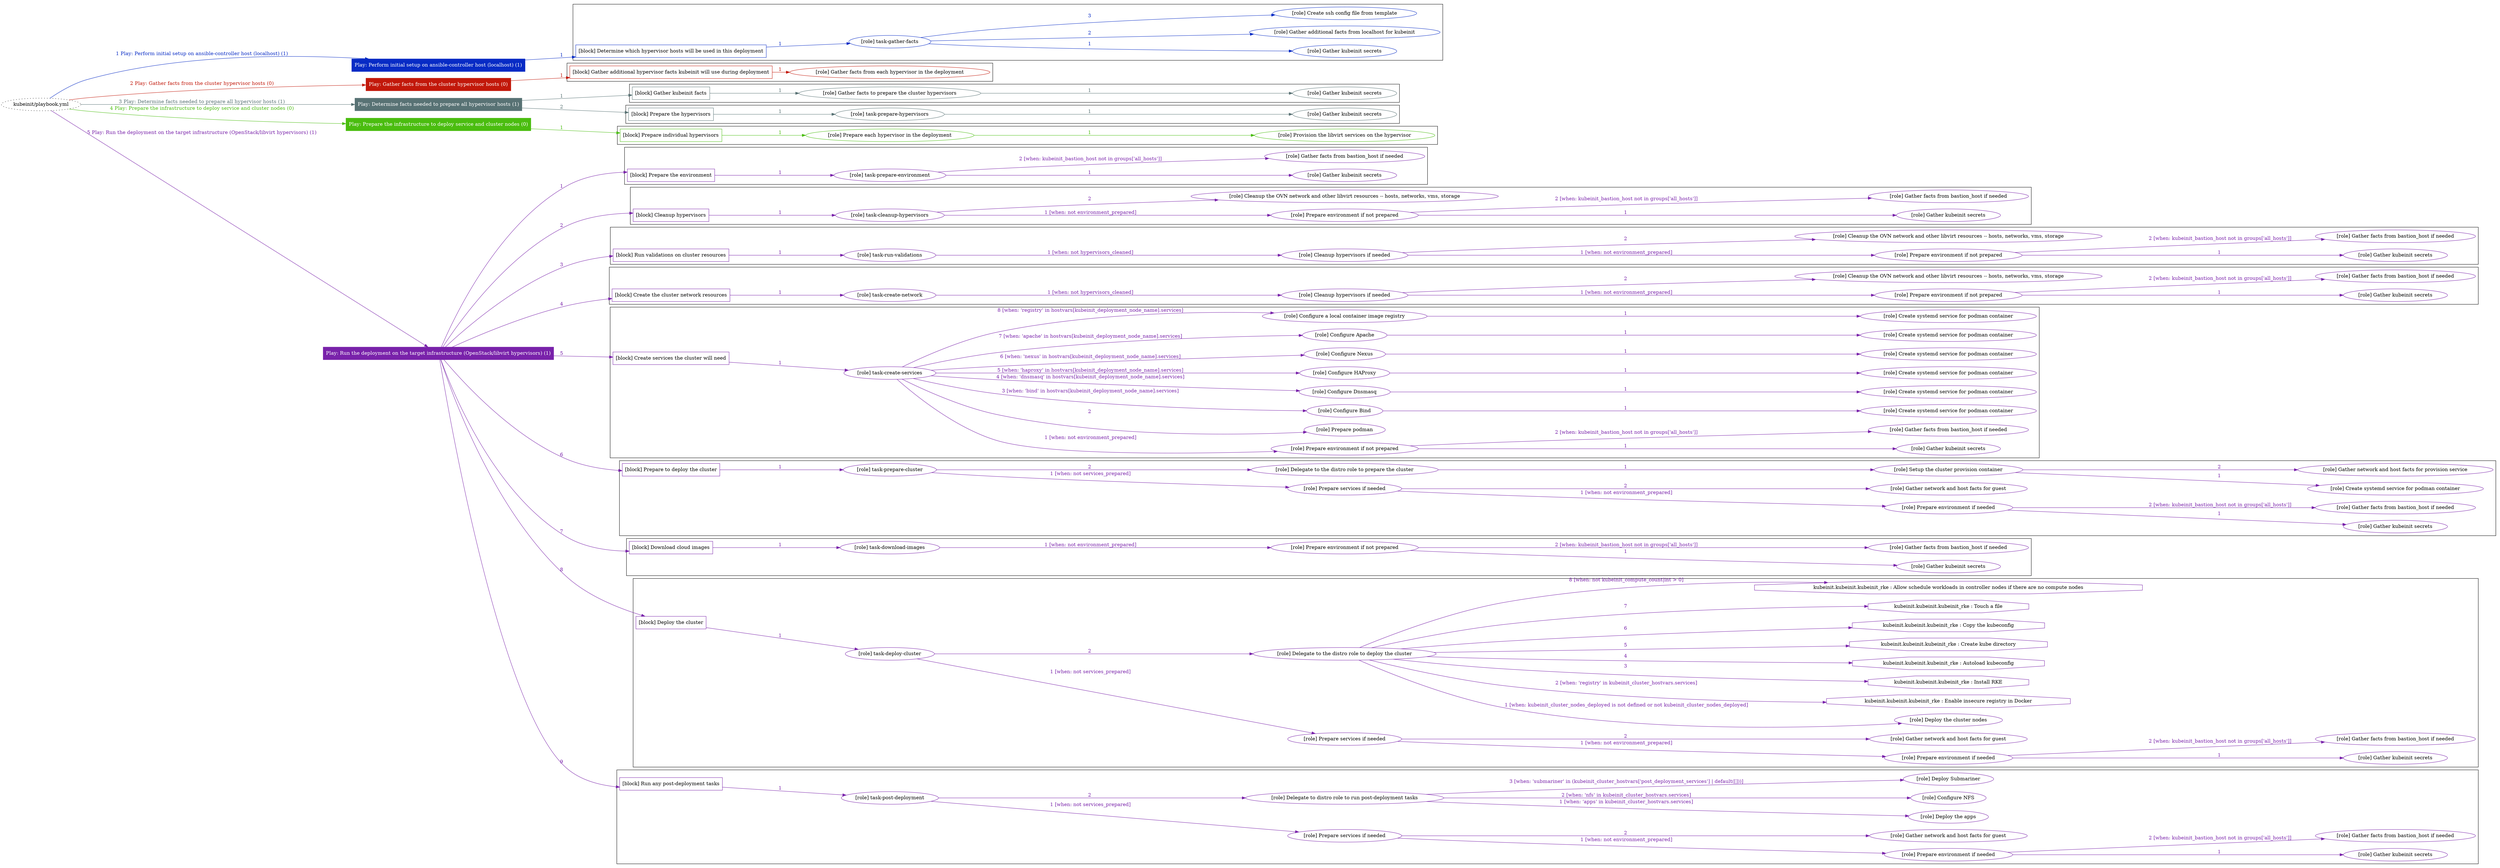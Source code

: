 digraph {
	graph [concentrate=true ordering=in rankdir=LR ratio=fill]
	edge [esep=5 sep=10]
	"kubeinit/playbook.yml" [URL="/home/runner/work/kubeinit/kubeinit/kubeinit/playbook.yml" id=playbook_70f38da5 style=dotted]
	"kubeinit/playbook.yml" -> play_43593dca [label="1 Play: Perform initial setup on ansible-controller host (localhost) (1)" color="#072bc5" fontcolor="#072bc5" id=edge_play_43593dca labeltooltip="1 Play: Perform initial setup on ansible-controller host (localhost) (1)" tooltip="1 Play: Perform initial setup on ansible-controller host (localhost) (1)"]
	subgraph "Play: Perform initial setup on ansible-controller host (localhost) (1)" {
		play_43593dca [label="Play: Perform initial setup on ansible-controller host (localhost) (1)" URL="/home/runner/work/kubeinit/kubeinit/kubeinit/playbook.yml" color="#072bc5" fontcolor="#ffffff" id=play_43593dca shape=box style=filled tooltip=localhost]
		play_43593dca -> block_37291335 [label=1 color="#072bc5" fontcolor="#072bc5" id=edge_block_37291335 labeltooltip=1 tooltip=1]
		subgraph cluster_block_37291335 {
			block_37291335 [label="[block] Determine which hypervisor hosts will be used in this deployment" URL="/home/runner/work/kubeinit/kubeinit/kubeinit/playbook.yml" color="#072bc5" id=block_37291335 labeltooltip="Determine which hypervisor hosts will be used in this deployment" shape=box tooltip="Determine which hypervisor hosts will be used in this deployment"]
			block_37291335 -> role_65b1e1af [label="1 " color="#072bc5" fontcolor="#072bc5" id=edge_role_65b1e1af labeltooltip="1 " tooltip="1 "]
			subgraph "task-gather-facts" {
				role_65b1e1af [label="[role] task-gather-facts" URL="/home/runner/work/kubeinit/kubeinit/kubeinit/playbook.yml" color="#072bc5" id=role_65b1e1af tooltip="task-gather-facts"]
				role_65b1e1af -> role_7b5d3ff8 [label="1 " color="#072bc5" fontcolor="#072bc5" id=edge_role_7b5d3ff8 labeltooltip="1 " tooltip="1 "]
				subgraph "Gather kubeinit secrets" {
					role_7b5d3ff8 [label="[role] Gather kubeinit secrets" URL="/home/runner/.ansible/collections/ansible_collections/kubeinit/kubeinit/roles/kubeinit_prepare/tasks/build_hypervisors_group.yml" color="#072bc5" id=role_7b5d3ff8 tooltip="Gather kubeinit secrets"]
				}
				role_65b1e1af -> role_c6a6269d [label="2 " color="#072bc5" fontcolor="#072bc5" id=edge_role_c6a6269d labeltooltip="2 " tooltip="2 "]
				subgraph "Gather additional facts from localhost for kubeinit" {
					role_c6a6269d [label="[role] Gather additional facts from localhost for kubeinit" URL="/home/runner/.ansible/collections/ansible_collections/kubeinit/kubeinit/roles/kubeinit_prepare/tasks/build_hypervisors_group.yml" color="#072bc5" id=role_c6a6269d tooltip="Gather additional facts from localhost for kubeinit"]
				}
				role_65b1e1af -> role_fb522d74 [label="3 " color="#072bc5" fontcolor="#072bc5" id=edge_role_fb522d74 labeltooltip="3 " tooltip="3 "]
				subgraph "Create ssh config file from template" {
					role_fb522d74 [label="[role] Create ssh config file from template" URL="/home/runner/.ansible/collections/ansible_collections/kubeinit/kubeinit/roles/kubeinit_prepare/tasks/build_hypervisors_group.yml" color="#072bc5" id=role_fb522d74 tooltip="Create ssh config file from template"]
				}
			}
		}
	}
	"kubeinit/playbook.yml" -> play_5a6ab477 [label="2 Play: Gather facts from the cluster hypervisor hosts (0)" color="#c2180a" fontcolor="#c2180a" id=edge_play_5a6ab477 labeltooltip="2 Play: Gather facts from the cluster hypervisor hosts (0)" tooltip="2 Play: Gather facts from the cluster hypervisor hosts (0)"]
	subgraph "Play: Gather facts from the cluster hypervisor hosts (0)" {
		play_5a6ab477 [label="Play: Gather facts from the cluster hypervisor hosts (0)" URL="/home/runner/work/kubeinit/kubeinit/kubeinit/playbook.yml" color="#c2180a" fontcolor="#ffffff" id=play_5a6ab477 shape=box style=filled tooltip="Play: Gather facts from the cluster hypervisor hosts (0)"]
		play_5a6ab477 -> block_0e6adaab [label=1 color="#c2180a" fontcolor="#c2180a" id=edge_block_0e6adaab labeltooltip=1 tooltip=1]
		subgraph cluster_block_0e6adaab {
			block_0e6adaab [label="[block] Gather additional hypervisor facts kubeinit will use during deployment" URL="/home/runner/work/kubeinit/kubeinit/kubeinit/playbook.yml" color="#c2180a" id=block_0e6adaab labeltooltip="Gather additional hypervisor facts kubeinit will use during deployment" shape=box tooltip="Gather additional hypervisor facts kubeinit will use during deployment"]
			block_0e6adaab -> role_0ad0088e [label="1 " color="#c2180a" fontcolor="#c2180a" id=edge_role_0ad0088e labeltooltip="1 " tooltip="1 "]
			subgraph "Gather facts from each hypervisor in the deployment" {
				role_0ad0088e [label="[role] Gather facts from each hypervisor in the deployment" URL="/home/runner/work/kubeinit/kubeinit/kubeinit/playbook.yml" color="#c2180a" id=role_0ad0088e tooltip="Gather facts from each hypervisor in the deployment"]
			}
		}
	}
	"kubeinit/playbook.yml" -> play_eeed1bda [label="3 Play: Determine facts needed to prepare all hypervisor hosts (1)" color="#587274" fontcolor="#587274" id=edge_play_eeed1bda labeltooltip="3 Play: Determine facts needed to prepare all hypervisor hosts (1)" tooltip="3 Play: Determine facts needed to prepare all hypervisor hosts (1)"]
	subgraph "Play: Determine facts needed to prepare all hypervisor hosts (1)" {
		play_eeed1bda [label="Play: Determine facts needed to prepare all hypervisor hosts (1)" URL="/home/runner/work/kubeinit/kubeinit/kubeinit/playbook.yml" color="#587274" fontcolor="#ffffff" id=play_eeed1bda shape=box style=filled tooltip=localhost]
		play_eeed1bda -> block_9c2eda9a [label=1 color="#587274" fontcolor="#587274" id=edge_block_9c2eda9a labeltooltip=1 tooltip=1]
		subgraph cluster_block_9c2eda9a {
			block_9c2eda9a [label="[block] Gather kubeinit facts" URL="/home/runner/work/kubeinit/kubeinit/kubeinit/playbook.yml" color="#587274" id=block_9c2eda9a labeltooltip="Gather kubeinit facts" shape=box tooltip="Gather kubeinit facts"]
			block_9c2eda9a -> role_cb176281 [label="1 " color="#587274" fontcolor="#587274" id=edge_role_cb176281 labeltooltip="1 " tooltip="1 "]
			subgraph "Gather facts to prepare the cluster hypervisors" {
				role_cb176281 [label="[role] Gather facts to prepare the cluster hypervisors" URL="/home/runner/work/kubeinit/kubeinit/kubeinit/playbook.yml" color="#587274" id=role_cb176281 tooltip="Gather facts to prepare the cluster hypervisors"]
				role_cb176281 -> role_90ce7795 [label="1 " color="#587274" fontcolor="#587274" id=edge_role_90ce7795 labeltooltip="1 " tooltip="1 "]
				subgraph "Gather kubeinit secrets" {
					role_90ce7795 [label="[role] Gather kubeinit secrets" URL="/home/runner/.ansible/collections/ansible_collections/kubeinit/kubeinit/roles/kubeinit_prepare/tasks/gather_kubeinit_facts.yml" color="#587274" id=role_90ce7795 tooltip="Gather kubeinit secrets"]
				}
			}
		}
		play_eeed1bda -> block_f292adf4 [label=2 color="#587274" fontcolor="#587274" id=edge_block_f292adf4 labeltooltip=2 tooltip=2]
		subgraph cluster_block_f292adf4 {
			block_f292adf4 [label="[block] Prepare the hypervisors" URL="/home/runner/work/kubeinit/kubeinit/kubeinit/playbook.yml" color="#587274" id=block_f292adf4 labeltooltip="Prepare the hypervisors" shape=box tooltip="Prepare the hypervisors"]
			block_f292adf4 -> role_a8c23461 [label="1 " color="#587274" fontcolor="#587274" id=edge_role_a8c23461 labeltooltip="1 " tooltip="1 "]
			subgraph "task-prepare-hypervisors" {
				role_a8c23461 [label="[role] task-prepare-hypervisors" URL="/home/runner/work/kubeinit/kubeinit/kubeinit/playbook.yml" color="#587274" id=role_a8c23461 tooltip="task-prepare-hypervisors"]
				role_a8c23461 -> role_0cedbb0f [label="1 " color="#587274" fontcolor="#587274" id=edge_role_0cedbb0f labeltooltip="1 " tooltip="1 "]
				subgraph "Gather kubeinit secrets" {
					role_0cedbb0f [label="[role] Gather kubeinit secrets" URL="/home/runner/.ansible/collections/ansible_collections/kubeinit/kubeinit/roles/kubeinit_prepare/tasks/gather_kubeinit_facts.yml" color="#587274" id=role_0cedbb0f tooltip="Gather kubeinit secrets"]
				}
			}
		}
	}
	"kubeinit/playbook.yml" -> play_cbac3e91 [label="4 Play: Prepare the infrastructure to deploy service and cluster nodes (0)" color="#4abd0f" fontcolor="#4abd0f" id=edge_play_cbac3e91 labeltooltip="4 Play: Prepare the infrastructure to deploy service and cluster nodes (0)" tooltip="4 Play: Prepare the infrastructure to deploy service and cluster nodes (0)"]
	subgraph "Play: Prepare the infrastructure to deploy service and cluster nodes (0)" {
		play_cbac3e91 [label="Play: Prepare the infrastructure to deploy service and cluster nodes (0)" URL="/home/runner/work/kubeinit/kubeinit/kubeinit/playbook.yml" color="#4abd0f" fontcolor="#ffffff" id=play_cbac3e91 shape=box style=filled tooltip="Play: Prepare the infrastructure to deploy service and cluster nodes (0)"]
		play_cbac3e91 -> block_1633cea6 [label=1 color="#4abd0f" fontcolor="#4abd0f" id=edge_block_1633cea6 labeltooltip=1 tooltip=1]
		subgraph cluster_block_1633cea6 {
			block_1633cea6 [label="[block] Prepare individual hypervisors" URL="/home/runner/work/kubeinit/kubeinit/kubeinit/playbook.yml" color="#4abd0f" id=block_1633cea6 labeltooltip="Prepare individual hypervisors" shape=box tooltip="Prepare individual hypervisors"]
			block_1633cea6 -> role_76caf91b [label="1 " color="#4abd0f" fontcolor="#4abd0f" id=edge_role_76caf91b labeltooltip="1 " tooltip="1 "]
			subgraph "Prepare each hypervisor in the deployment" {
				role_76caf91b [label="[role] Prepare each hypervisor in the deployment" URL="/home/runner/work/kubeinit/kubeinit/kubeinit/playbook.yml" color="#4abd0f" id=role_76caf91b tooltip="Prepare each hypervisor in the deployment"]
				role_76caf91b -> role_53cd45ab [label="1 " color="#4abd0f" fontcolor="#4abd0f" id=edge_role_53cd45ab labeltooltip="1 " tooltip="1 "]
				subgraph "Provision the libvirt services on the hypervisor" {
					role_53cd45ab [label="[role] Provision the libvirt services on the hypervisor" URL="/home/runner/.ansible/collections/ansible_collections/kubeinit/kubeinit/roles/kubeinit_prepare/tasks/prepare_hypervisor.yml" color="#4abd0f" id=role_53cd45ab tooltip="Provision the libvirt services on the hypervisor"]
				}
			}
		}
	}
	"kubeinit/playbook.yml" -> play_c3baacdc [label="5 Play: Run the deployment on the target infrastructure (OpenStack/libvirt hypervisors) (1)" color="#7922aa" fontcolor="#7922aa" id=edge_play_c3baacdc labeltooltip="5 Play: Run the deployment on the target infrastructure (OpenStack/libvirt hypervisors) (1)" tooltip="5 Play: Run the deployment on the target infrastructure (OpenStack/libvirt hypervisors) (1)"]
	subgraph "Play: Run the deployment on the target infrastructure (OpenStack/libvirt hypervisors) (1)" {
		play_c3baacdc [label="Play: Run the deployment on the target infrastructure (OpenStack/libvirt hypervisors) (1)" URL="/home/runner/work/kubeinit/kubeinit/kubeinit/playbook.yml" color="#7922aa" fontcolor="#ffffff" id=play_c3baacdc shape=box style=filled tooltip=localhost]
		play_c3baacdc -> block_1296fb6e [label=1 color="#7922aa" fontcolor="#7922aa" id=edge_block_1296fb6e labeltooltip=1 tooltip=1]
		subgraph cluster_block_1296fb6e {
			block_1296fb6e [label="[block] Prepare the environment" URL="/home/runner/work/kubeinit/kubeinit/kubeinit/playbook.yml" color="#7922aa" id=block_1296fb6e labeltooltip="Prepare the environment" shape=box tooltip="Prepare the environment"]
			block_1296fb6e -> role_57937764 [label="1 " color="#7922aa" fontcolor="#7922aa" id=edge_role_57937764 labeltooltip="1 " tooltip="1 "]
			subgraph "task-prepare-environment" {
				role_57937764 [label="[role] task-prepare-environment" URL="/home/runner/work/kubeinit/kubeinit/kubeinit/playbook.yml" color="#7922aa" id=role_57937764 tooltip="task-prepare-environment"]
				role_57937764 -> role_048cd112 [label="1 " color="#7922aa" fontcolor="#7922aa" id=edge_role_048cd112 labeltooltip="1 " tooltip="1 "]
				subgraph "Gather kubeinit secrets" {
					role_048cd112 [label="[role] Gather kubeinit secrets" URL="/home/runner/.ansible/collections/ansible_collections/kubeinit/kubeinit/roles/kubeinit_prepare/tasks/gather_kubeinit_facts.yml" color="#7922aa" id=role_048cd112 tooltip="Gather kubeinit secrets"]
				}
				role_57937764 -> role_ba361501 [label="2 [when: kubeinit_bastion_host not in groups['all_hosts']]" color="#7922aa" fontcolor="#7922aa" id=edge_role_ba361501 labeltooltip="2 [when: kubeinit_bastion_host not in groups['all_hosts']]" tooltip="2 [when: kubeinit_bastion_host not in groups['all_hosts']]"]
				subgraph "Gather facts from bastion_host if needed" {
					role_ba361501 [label="[role] Gather facts from bastion_host if needed" URL="/home/runner/.ansible/collections/ansible_collections/kubeinit/kubeinit/roles/kubeinit_prepare/tasks/main.yml" color="#7922aa" id=role_ba361501 tooltip="Gather facts from bastion_host if needed"]
				}
			}
		}
		play_c3baacdc -> block_c710b744 [label=2 color="#7922aa" fontcolor="#7922aa" id=edge_block_c710b744 labeltooltip=2 tooltip=2]
		subgraph cluster_block_c710b744 {
			block_c710b744 [label="[block] Cleanup hypervisors" URL="/home/runner/work/kubeinit/kubeinit/kubeinit/playbook.yml" color="#7922aa" id=block_c710b744 labeltooltip="Cleanup hypervisors" shape=box tooltip="Cleanup hypervisors"]
			block_c710b744 -> role_bb0c7bc8 [label="1 " color="#7922aa" fontcolor="#7922aa" id=edge_role_bb0c7bc8 labeltooltip="1 " tooltip="1 "]
			subgraph "task-cleanup-hypervisors" {
				role_bb0c7bc8 [label="[role] task-cleanup-hypervisors" URL="/home/runner/work/kubeinit/kubeinit/kubeinit/playbook.yml" color="#7922aa" id=role_bb0c7bc8 tooltip="task-cleanup-hypervisors"]
				role_bb0c7bc8 -> role_b96f99b7 [label="1 [when: not environment_prepared]" color="#7922aa" fontcolor="#7922aa" id=edge_role_b96f99b7 labeltooltip="1 [when: not environment_prepared]" tooltip="1 [when: not environment_prepared]"]
				subgraph "Prepare environment if not prepared" {
					role_b96f99b7 [label="[role] Prepare environment if not prepared" URL="/home/runner/.ansible/collections/ansible_collections/kubeinit/kubeinit/roles/kubeinit_libvirt/tasks/cleanup_hypervisors.yml" color="#7922aa" id=role_b96f99b7 tooltip="Prepare environment if not prepared"]
					role_b96f99b7 -> role_138a6cd1 [label="1 " color="#7922aa" fontcolor="#7922aa" id=edge_role_138a6cd1 labeltooltip="1 " tooltip="1 "]
					subgraph "Gather kubeinit secrets" {
						role_138a6cd1 [label="[role] Gather kubeinit secrets" URL="/home/runner/.ansible/collections/ansible_collections/kubeinit/kubeinit/roles/kubeinit_prepare/tasks/gather_kubeinit_facts.yml" color="#7922aa" id=role_138a6cd1 tooltip="Gather kubeinit secrets"]
					}
					role_b96f99b7 -> role_7373c188 [label="2 [when: kubeinit_bastion_host not in groups['all_hosts']]" color="#7922aa" fontcolor="#7922aa" id=edge_role_7373c188 labeltooltip="2 [when: kubeinit_bastion_host not in groups['all_hosts']]" tooltip="2 [when: kubeinit_bastion_host not in groups['all_hosts']]"]
					subgraph "Gather facts from bastion_host if needed" {
						role_7373c188 [label="[role] Gather facts from bastion_host if needed" URL="/home/runner/.ansible/collections/ansible_collections/kubeinit/kubeinit/roles/kubeinit_prepare/tasks/main.yml" color="#7922aa" id=role_7373c188 tooltip="Gather facts from bastion_host if needed"]
					}
				}
				role_bb0c7bc8 -> role_c879e54f [label="2 " color="#7922aa" fontcolor="#7922aa" id=edge_role_c879e54f labeltooltip="2 " tooltip="2 "]
				subgraph "Cleanup the OVN network and other libvirt resources -- hosts, networks, vms, storage" {
					role_c879e54f [label="[role] Cleanup the OVN network and other libvirt resources -- hosts, networks, vms, storage" URL="/home/runner/.ansible/collections/ansible_collections/kubeinit/kubeinit/roles/kubeinit_libvirt/tasks/cleanup_hypervisors.yml" color="#7922aa" id=role_c879e54f tooltip="Cleanup the OVN network and other libvirt resources -- hosts, networks, vms, storage"]
				}
			}
		}
		play_c3baacdc -> block_89237e9b [label=3 color="#7922aa" fontcolor="#7922aa" id=edge_block_89237e9b labeltooltip=3 tooltip=3]
		subgraph cluster_block_89237e9b {
			block_89237e9b [label="[block] Run validations on cluster resources" URL="/home/runner/work/kubeinit/kubeinit/kubeinit/playbook.yml" color="#7922aa" id=block_89237e9b labeltooltip="Run validations on cluster resources" shape=box tooltip="Run validations on cluster resources"]
			block_89237e9b -> role_c16e755b [label="1 " color="#7922aa" fontcolor="#7922aa" id=edge_role_c16e755b labeltooltip="1 " tooltip="1 "]
			subgraph "task-run-validations" {
				role_c16e755b [label="[role] task-run-validations" URL="/home/runner/work/kubeinit/kubeinit/kubeinit/playbook.yml" color="#7922aa" id=role_c16e755b tooltip="task-run-validations"]
				role_c16e755b -> role_cec51ead [label="1 [when: not hypervisors_cleaned]" color="#7922aa" fontcolor="#7922aa" id=edge_role_cec51ead labeltooltip="1 [when: not hypervisors_cleaned]" tooltip="1 [when: not hypervisors_cleaned]"]
				subgraph "Cleanup hypervisors if needed" {
					role_cec51ead [label="[role] Cleanup hypervisors if needed" URL="/home/runner/.ansible/collections/ansible_collections/kubeinit/kubeinit/roles/kubeinit_validations/tasks/main.yml" color="#7922aa" id=role_cec51ead tooltip="Cleanup hypervisors if needed"]
					role_cec51ead -> role_741fddf9 [label="1 [when: not environment_prepared]" color="#7922aa" fontcolor="#7922aa" id=edge_role_741fddf9 labeltooltip="1 [when: not environment_prepared]" tooltip="1 [when: not environment_prepared]"]
					subgraph "Prepare environment if not prepared" {
						role_741fddf9 [label="[role] Prepare environment if not prepared" URL="/home/runner/.ansible/collections/ansible_collections/kubeinit/kubeinit/roles/kubeinit_libvirt/tasks/cleanup_hypervisors.yml" color="#7922aa" id=role_741fddf9 tooltip="Prepare environment if not prepared"]
						role_741fddf9 -> role_4e0d473a [label="1 " color="#7922aa" fontcolor="#7922aa" id=edge_role_4e0d473a labeltooltip="1 " tooltip="1 "]
						subgraph "Gather kubeinit secrets" {
							role_4e0d473a [label="[role] Gather kubeinit secrets" URL="/home/runner/.ansible/collections/ansible_collections/kubeinit/kubeinit/roles/kubeinit_prepare/tasks/gather_kubeinit_facts.yml" color="#7922aa" id=role_4e0d473a tooltip="Gather kubeinit secrets"]
						}
						role_741fddf9 -> role_296bb995 [label="2 [when: kubeinit_bastion_host not in groups['all_hosts']]" color="#7922aa" fontcolor="#7922aa" id=edge_role_296bb995 labeltooltip="2 [when: kubeinit_bastion_host not in groups['all_hosts']]" tooltip="2 [when: kubeinit_bastion_host not in groups['all_hosts']]"]
						subgraph "Gather facts from bastion_host if needed" {
							role_296bb995 [label="[role] Gather facts from bastion_host if needed" URL="/home/runner/.ansible/collections/ansible_collections/kubeinit/kubeinit/roles/kubeinit_prepare/tasks/main.yml" color="#7922aa" id=role_296bb995 tooltip="Gather facts from bastion_host if needed"]
						}
					}
					role_cec51ead -> role_5a5600da [label="2 " color="#7922aa" fontcolor="#7922aa" id=edge_role_5a5600da labeltooltip="2 " tooltip="2 "]
					subgraph "Cleanup the OVN network and other libvirt resources -- hosts, networks, vms, storage" {
						role_5a5600da [label="[role] Cleanup the OVN network and other libvirt resources -- hosts, networks, vms, storage" URL="/home/runner/.ansible/collections/ansible_collections/kubeinit/kubeinit/roles/kubeinit_libvirt/tasks/cleanup_hypervisors.yml" color="#7922aa" id=role_5a5600da tooltip="Cleanup the OVN network and other libvirt resources -- hosts, networks, vms, storage"]
					}
				}
			}
		}
		play_c3baacdc -> block_fbf8675c [label=4 color="#7922aa" fontcolor="#7922aa" id=edge_block_fbf8675c labeltooltip=4 tooltip=4]
		subgraph cluster_block_fbf8675c {
			block_fbf8675c [label="[block] Create the cluster network resources" URL="/home/runner/work/kubeinit/kubeinit/kubeinit/playbook.yml" color="#7922aa" id=block_fbf8675c labeltooltip="Create the cluster network resources" shape=box tooltip="Create the cluster network resources"]
			block_fbf8675c -> role_914afbda [label="1 " color="#7922aa" fontcolor="#7922aa" id=edge_role_914afbda labeltooltip="1 " tooltip="1 "]
			subgraph "task-create-network" {
				role_914afbda [label="[role] task-create-network" URL="/home/runner/work/kubeinit/kubeinit/kubeinit/playbook.yml" color="#7922aa" id=role_914afbda tooltip="task-create-network"]
				role_914afbda -> role_04a5184e [label="1 [when: not hypervisors_cleaned]" color="#7922aa" fontcolor="#7922aa" id=edge_role_04a5184e labeltooltip="1 [when: not hypervisors_cleaned]" tooltip="1 [when: not hypervisors_cleaned]"]
				subgraph "Cleanup hypervisors if needed" {
					role_04a5184e [label="[role] Cleanup hypervisors if needed" URL="/home/runner/.ansible/collections/ansible_collections/kubeinit/kubeinit/roles/kubeinit_libvirt/tasks/create_network.yml" color="#7922aa" id=role_04a5184e tooltip="Cleanup hypervisors if needed"]
					role_04a5184e -> role_3e7f2895 [label="1 [when: not environment_prepared]" color="#7922aa" fontcolor="#7922aa" id=edge_role_3e7f2895 labeltooltip="1 [when: not environment_prepared]" tooltip="1 [when: not environment_prepared]"]
					subgraph "Prepare environment if not prepared" {
						role_3e7f2895 [label="[role] Prepare environment if not prepared" URL="/home/runner/.ansible/collections/ansible_collections/kubeinit/kubeinit/roles/kubeinit_libvirt/tasks/cleanup_hypervisors.yml" color="#7922aa" id=role_3e7f2895 tooltip="Prepare environment if not prepared"]
						role_3e7f2895 -> role_b7eb7b32 [label="1 " color="#7922aa" fontcolor="#7922aa" id=edge_role_b7eb7b32 labeltooltip="1 " tooltip="1 "]
						subgraph "Gather kubeinit secrets" {
							role_b7eb7b32 [label="[role] Gather kubeinit secrets" URL="/home/runner/.ansible/collections/ansible_collections/kubeinit/kubeinit/roles/kubeinit_prepare/tasks/gather_kubeinit_facts.yml" color="#7922aa" id=role_b7eb7b32 tooltip="Gather kubeinit secrets"]
						}
						role_3e7f2895 -> role_b2e3658b [label="2 [when: kubeinit_bastion_host not in groups['all_hosts']]" color="#7922aa" fontcolor="#7922aa" id=edge_role_b2e3658b labeltooltip="2 [when: kubeinit_bastion_host not in groups['all_hosts']]" tooltip="2 [when: kubeinit_bastion_host not in groups['all_hosts']]"]
						subgraph "Gather facts from bastion_host if needed" {
							role_b2e3658b [label="[role] Gather facts from bastion_host if needed" URL="/home/runner/.ansible/collections/ansible_collections/kubeinit/kubeinit/roles/kubeinit_prepare/tasks/main.yml" color="#7922aa" id=role_b2e3658b tooltip="Gather facts from bastion_host if needed"]
						}
					}
					role_04a5184e -> role_7552548a [label="2 " color="#7922aa" fontcolor="#7922aa" id=edge_role_7552548a labeltooltip="2 " tooltip="2 "]
					subgraph "Cleanup the OVN network and other libvirt resources -- hosts, networks, vms, storage" {
						role_7552548a [label="[role] Cleanup the OVN network and other libvirt resources -- hosts, networks, vms, storage" URL="/home/runner/.ansible/collections/ansible_collections/kubeinit/kubeinit/roles/kubeinit_libvirt/tasks/cleanup_hypervisors.yml" color="#7922aa" id=role_7552548a tooltip="Cleanup the OVN network and other libvirt resources -- hosts, networks, vms, storage"]
					}
				}
			}
		}
		play_c3baacdc -> block_fe70ed94 [label=5 color="#7922aa" fontcolor="#7922aa" id=edge_block_fe70ed94 labeltooltip=5 tooltip=5]
		subgraph cluster_block_fe70ed94 {
			block_fe70ed94 [label="[block] Create services the cluster will need" URL="/home/runner/work/kubeinit/kubeinit/kubeinit/playbook.yml" color="#7922aa" id=block_fe70ed94 labeltooltip="Create services the cluster will need" shape=box tooltip="Create services the cluster will need"]
			block_fe70ed94 -> role_b9f03547 [label="1 " color="#7922aa" fontcolor="#7922aa" id=edge_role_b9f03547 labeltooltip="1 " tooltip="1 "]
			subgraph "task-create-services" {
				role_b9f03547 [label="[role] task-create-services" URL="/home/runner/work/kubeinit/kubeinit/kubeinit/playbook.yml" color="#7922aa" id=role_b9f03547 tooltip="task-create-services"]
				role_b9f03547 -> role_5b25840c [label="1 [when: not environment_prepared]" color="#7922aa" fontcolor="#7922aa" id=edge_role_5b25840c labeltooltip="1 [when: not environment_prepared]" tooltip="1 [when: not environment_prepared]"]
				subgraph "Prepare environment if not prepared" {
					role_5b25840c [label="[role] Prepare environment if not prepared" URL="/home/runner/.ansible/collections/ansible_collections/kubeinit/kubeinit/roles/kubeinit_services/tasks/main.yml" color="#7922aa" id=role_5b25840c tooltip="Prepare environment if not prepared"]
					role_5b25840c -> role_682da739 [label="1 " color="#7922aa" fontcolor="#7922aa" id=edge_role_682da739 labeltooltip="1 " tooltip="1 "]
					subgraph "Gather kubeinit secrets" {
						role_682da739 [label="[role] Gather kubeinit secrets" URL="/home/runner/.ansible/collections/ansible_collections/kubeinit/kubeinit/roles/kubeinit_prepare/tasks/gather_kubeinit_facts.yml" color="#7922aa" id=role_682da739 tooltip="Gather kubeinit secrets"]
					}
					role_5b25840c -> role_9bc7ec76 [label="2 [when: kubeinit_bastion_host not in groups['all_hosts']]" color="#7922aa" fontcolor="#7922aa" id=edge_role_9bc7ec76 labeltooltip="2 [when: kubeinit_bastion_host not in groups['all_hosts']]" tooltip="2 [when: kubeinit_bastion_host not in groups['all_hosts']]"]
					subgraph "Gather facts from bastion_host if needed" {
						role_9bc7ec76 [label="[role] Gather facts from bastion_host if needed" URL="/home/runner/.ansible/collections/ansible_collections/kubeinit/kubeinit/roles/kubeinit_prepare/tasks/main.yml" color="#7922aa" id=role_9bc7ec76 tooltip="Gather facts from bastion_host if needed"]
					}
				}
				role_b9f03547 -> role_25c88b89 [label="2 " color="#7922aa" fontcolor="#7922aa" id=edge_role_25c88b89 labeltooltip="2 " tooltip="2 "]
				subgraph "Prepare podman" {
					role_25c88b89 [label="[role] Prepare podman" URL="/home/runner/.ansible/collections/ansible_collections/kubeinit/kubeinit/roles/kubeinit_services/tasks/00_create_service_pod.yml" color="#7922aa" id=role_25c88b89 tooltip="Prepare podman"]
				}
				role_b9f03547 -> role_cf8f073f [label="3 [when: 'bind' in hostvars[kubeinit_deployment_node_name].services]" color="#7922aa" fontcolor="#7922aa" id=edge_role_cf8f073f labeltooltip="3 [when: 'bind' in hostvars[kubeinit_deployment_node_name].services]" tooltip="3 [when: 'bind' in hostvars[kubeinit_deployment_node_name].services]"]
				subgraph "Configure Bind" {
					role_cf8f073f [label="[role] Configure Bind" URL="/home/runner/.ansible/collections/ansible_collections/kubeinit/kubeinit/roles/kubeinit_services/tasks/start_services_containers.yml" color="#7922aa" id=role_cf8f073f tooltip="Configure Bind"]
					role_cf8f073f -> role_1a278504 [label="1 " color="#7922aa" fontcolor="#7922aa" id=edge_role_1a278504 labeltooltip="1 " tooltip="1 "]
					subgraph "Create systemd service for podman container" {
						role_1a278504 [label="[role] Create systemd service for podman container" URL="/home/runner/.ansible/collections/ansible_collections/kubeinit/kubeinit/roles/kubeinit_bind/tasks/main.yml" color="#7922aa" id=role_1a278504 tooltip="Create systemd service for podman container"]
					}
				}
				role_b9f03547 -> role_4e44d7d6 [label="4 [when: 'dnsmasq' in hostvars[kubeinit_deployment_node_name].services]" color="#7922aa" fontcolor="#7922aa" id=edge_role_4e44d7d6 labeltooltip="4 [when: 'dnsmasq' in hostvars[kubeinit_deployment_node_name].services]" tooltip="4 [when: 'dnsmasq' in hostvars[kubeinit_deployment_node_name].services]"]
				subgraph "Configure Dnsmasq" {
					role_4e44d7d6 [label="[role] Configure Dnsmasq" URL="/home/runner/.ansible/collections/ansible_collections/kubeinit/kubeinit/roles/kubeinit_services/tasks/start_services_containers.yml" color="#7922aa" id=role_4e44d7d6 tooltip="Configure Dnsmasq"]
					role_4e44d7d6 -> role_62b48dc2 [label="1 " color="#7922aa" fontcolor="#7922aa" id=edge_role_62b48dc2 labeltooltip="1 " tooltip="1 "]
					subgraph "Create systemd service for podman container" {
						role_62b48dc2 [label="[role] Create systemd service for podman container" URL="/home/runner/.ansible/collections/ansible_collections/kubeinit/kubeinit/roles/kubeinit_dnsmasq/tasks/main.yml" color="#7922aa" id=role_62b48dc2 tooltip="Create systemd service for podman container"]
					}
				}
				role_b9f03547 -> role_321bb7a4 [label="5 [when: 'haproxy' in hostvars[kubeinit_deployment_node_name].services]" color="#7922aa" fontcolor="#7922aa" id=edge_role_321bb7a4 labeltooltip="5 [when: 'haproxy' in hostvars[kubeinit_deployment_node_name].services]" tooltip="5 [when: 'haproxy' in hostvars[kubeinit_deployment_node_name].services]"]
				subgraph "Configure HAProxy" {
					role_321bb7a4 [label="[role] Configure HAProxy" URL="/home/runner/.ansible/collections/ansible_collections/kubeinit/kubeinit/roles/kubeinit_services/tasks/start_services_containers.yml" color="#7922aa" id=role_321bb7a4 tooltip="Configure HAProxy"]
					role_321bb7a4 -> role_b663db11 [label="1 " color="#7922aa" fontcolor="#7922aa" id=edge_role_b663db11 labeltooltip="1 " tooltip="1 "]
					subgraph "Create systemd service for podman container" {
						role_b663db11 [label="[role] Create systemd service for podman container" URL="/home/runner/.ansible/collections/ansible_collections/kubeinit/kubeinit/roles/kubeinit_haproxy/tasks/main.yml" color="#7922aa" id=role_b663db11 tooltip="Create systemd service for podman container"]
					}
				}
				role_b9f03547 -> role_28bdd50a [label="6 [when: 'nexus' in hostvars[kubeinit_deployment_node_name].services]" color="#7922aa" fontcolor="#7922aa" id=edge_role_28bdd50a labeltooltip="6 [when: 'nexus' in hostvars[kubeinit_deployment_node_name].services]" tooltip="6 [when: 'nexus' in hostvars[kubeinit_deployment_node_name].services]"]
				subgraph "Configure Nexus" {
					role_28bdd50a [label="[role] Configure Nexus" URL="/home/runner/.ansible/collections/ansible_collections/kubeinit/kubeinit/roles/kubeinit_services/tasks/start_services_containers.yml" color="#7922aa" id=role_28bdd50a tooltip="Configure Nexus"]
					role_28bdd50a -> role_04bb11f4 [label="1 " color="#7922aa" fontcolor="#7922aa" id=edge_role_04bb11f4 labeltooltip="1 " tooltip="1 "]
					subgraph "Create systemd service for podman container" {
						role_04bb11f4 [label="[role] Create systemd service for podman container" URL="/home/runner/.ansible/collections/ansible_collections/kubeinit/kubeinit/roles/kubeinit_nexus/tasks/main.yml" color="#7922aa" id=role_04bb11f4 tooltip="Create systemd service for podman container"]
					}
				}
				role_b9f03547 -> role_95da4456 [label="7 [when: 'apache' in hostvars[kubeinit_deployment_node_name].services]" color="#7922aa" fontcolor="#7922aa" id=edge_role_95da4456 labeltooltip="7 [when: 'apache' in hostvars[kubeinit_deployment_node_name].services]" tooltip="7 [when: 'apache' in hostvars[kubeinit_deployment_node_name].services]"]
				subgraph "Configure Apache" {
					role_95da4456 [label="[role] Configure Apache" URL="/home/runner/.ansible/collections/ansible_collections/kubeinit/kubeinit/roles/kubeinit_services/tasks/start_services_containers.yml" color="#7922aa" id=role_95da4456 tooltip="Configure Apache"]
					role_95da4456 -> role_2d5196c9 [label="1 " color="#7922aa" fontcolor="#7922aa" id=edge_role_2d5196c9 labeltooltip="1 " tooltip="1 "]
					subgraph "Create systemd service for podman container" {
						role_2d5196c9 [label="[role] Create systemd service for podman container" URL="/home/runner/.ansible/collections/ansible_collections/kubeinit/kubeinit/roles/kubeinit_apache/tasks/main.yml" color="#7922aa" id=role_2d5196c9 tooltip="Create systemd service for podman container"]
					}
				}
				role_b9f03547 -> role_929283b6 [label="8 [when: 'registry' in hostvars[kubeinit_deployment_node_name].services]" color="#7922aa" fontcolor="#7922aa" id=edge_role_929283b6 labeltooltip="8 [when: 'registry' in hostvars[kubeinit_deployment_node_name].services]" tooltip="8 [when: 'registry' in hostvars[kubeinit_deployment_node_name].services]"]
				subgraph "Configure a local container image registry" {
					role_929283b6 [label="[role] Configure a local container image registry" URL="/home/runner/.ansible/collections/ansible_collections/kubeinit/kubeinit/roles/kubeinit_services/tasks/start_services_containers.yml" color="#7922aa" id=role_929283b6 tooltip="Configure a local container image registry"]
					role_929283b6 -> role_d53a0e21 [label="1 " color="#7922aa" fontcolor="#7922aa" id=edge_role_d53a0e21 labeltooltip="1 " tooltip="1 "]
					subgraph "Create systemd service for podman container" {
						role_d53a0e21 [label="[role] Create systemd service for podman container" URL="/home/runner/.ansible/collections/ansible_collections/kubeinit/kubeinit/roles/kubeinit_registry/tasks/main.yml" color="#7922aa" id=role_d53a0e21 tooltip="Create systemd service for podman container"]
					}
				}
			}
		}
		play_c3baacdc -> block_b1ab6477 [label=6 color="#7922aa" fontcolor="#7922aa" id=edge_block_b1ab6477 labeltooltip=6 tooltip=6]
		subgraph cluster_block_b1ab6477 {
			block_b1ab6477 [label="[block] Prepare to deploy the cluster" URL="/home/runner/work/kubeinit/kubeinit/kubeinit/playbook.yml" color="#7922aa" id=block_b1ab6477 labeltooltip="Prepare to deploy the cluster" shape=box tooltip="Prepare to deploy the cluster"]
			block_b1ab6477 -> role_4041eeff [label="1 " color="#7922aa" fontcolor="#7922aa" id=edge_role_4041eeff labeltooltip="1 " tooltip="1 "]
			subgraph "task-prepare-cluster" {
				role_4041eeff [label="[role] task-prepare-cluster" URL="/home/runner/work/kubeinit/kubeinit/kubeinit/playbook.yml" color="#7922aa" id=role_4041eeff tooltip="task-prepare-cluster"]
				role_4041eeff -> role_64a6fff8 [label="1 [when: not services_prepared]" color="#7922aa" fontcolor="#7922aa" id=edge_role_64a6fff8 labeltooltip="1 [when: not services_prepared]" tooltip="1 [when: not services_prepared]"]
				subgraph "Prepare services if needed" {
					role_64a6fff8 [label="[role] Prepare services if needed" URL="/home/runner/.ansible/collections/ansible_collections/kubeinit/kubeinit/roles/kubeinit_prepare/tasks/prepare_cluster.yml" color="#7922aa" id=role_64a6fff8 tooltip="Prepare services if needed"]
					role_64a6fff8 -> role_cd3b94bf [label="1 [when: not environment_prepared]" color="#7922aa" fontcolor="#7922aa" id=edge_role_cd3b94bf labeltooltip="1 [when: not environment_prepared]" tooltip="1 [when: not environment_prepared]"]
					subgraph "Prepare environment if needed" {
						role_cd3b94bf [label="[role] Prepare environment if needed" URL="/home/runner/.ansible/collections/ansible_collections/kubeinit/kubeinit/roles/kubeinit_services/tasks/prepare_services.yml" color="#7922aa" id=role_cd3b94bf tooltip="Prepare environment if needed"]
						role_cd3b94bf -> role_2ced8efd [label="1 " color="#7922aa" fontcolor="#7922aa" id=edge_role_2ced8efd labeltooltip="1 " tooltip="1 "]
						subgraph "Gather kubeinit secrets" {
							role_2ced8efd [label="[role] Gather kubeinit secrets" URL="/home/runner/.ansible/collections/ansible_collections/kubeinit/kubeinit/roles/kubeinit_prepare/tasks/gather_kubeinit_facts.yml" color="#7922aa" id=role_2ced8efd tooltip="Gather kubeinit secrets"]
						}
						role_cd3b94bf -> role_5611108c [label="2 [when: kubeinit_bastion_host not in groups['all_hosts']]" color="#7922aa" fontcolor="#7922aa" id=edge_role_5611108c labeltooltip="2 [when: kubeinit_bastion_host not in groups['all_hosts']]" tooltip="2 [when: kubeinit_bastion_host not in groups['all_hosts']]"]
						subgraph "Gather facts from bastion_host if needed" {
							role_5611108c [label="[role] Gather facts from bastion_host if needed" URL="/home/runner/.ansible/collections/ansible_collections/kubeinit/kubeinit/roles/kubeinit_prepare/tasks/main.yml" color="#7922aa" id=role_5611108c tooltip="Gather facts from bastion_host if needed"]
						}
					}
					role_64a6fff8 -> role_a89f197f [label="2 " color="#7922aa" fontcolor="#7922aa" id=edge_role_a89f197f labeltooltip="2 " tooltip="2 "]
					subgraph "Gather network and host facts for guest" {
						role_a89f197f [label="[role] Gather network and host facts for guest" URL="/home/runner/.ansible/collections/ansible_collections/kubeinit/kubeinit/roles/kubeinit_services/tasks/prepare_services.yml" color="#7922aa" id=role_a89f197f tooltip="Gather network and host facts for guest"]
					}
				}
				role_4041eeff -> role_289b9c40 [label="2 " color="#7922aa" fontcolor="#7922aa" id=edge_role_289b9c40 labeltooltip="2 " tooltip="2 "]
				subgraph "Delegate to the distro role to prepare the cluster" {
					role_289b9c40 [label="[role] Delegate to the distro role to prepare the cluster" URL="/home/runner/.ansible/collections/ansible_collections/kubeinit/kubeinit/roles/kubeinit_prepare/tasks/prepare_cluster.yml" color="#7922aa" id=role_289b9c40 tooltip="Delegate to the distro role to prepare the cluster"]
					role_289b9c40 -> role_1b10971b [label="1 " color="#7922aa" fontcolor="#7922aa" id=edge_role_1b10971b labeltooltip="1 " tooltip="1 "]
					subgraph "Setup the cluster provision container" {
						role_1b10971b [label="[role] Setup the cluster provision container" URL="/home/runner/.ansible/collections/ansible_collections/kubeinit/kubeinit/roles/kubeinit_rke/tasks/prepare_cluster.yml" color="#7922aa" id=role_1b10971b tooltip="Setup the cluster provision container"]
						role_1b10971b -> role_d528f72d [label="1 " color="#7922aa" fontcolor="#7922aa" id=edge_role_d528f72d labeltooltip="1 " tooltip="1 "]
						subgraph "Create systemd service for podman container" {
							role_d528f72d [label="[role] Create systemd service for podman container" URL="/home/runner/.ansible/collections/ansible_collections/kubeinit/kubeinit/roles/kubeinit_services/tasks/create_provision_container.yml" color="#7922aa" id=role_d528f72d tooltip="Create systemd service for podman container"]
						}
						role_1b10971b -> role_a172698d [label="2 " color="#7922aa" fontcolor="#7922aa" id=edge_role_a172698d labeltooltip="2 " tooltip="2 "]
						subgraph "Gather network and host facts for provision service" {
							role_a172698d [label="[role] Gather network and host facts for provision service" URL="/home/runner/.ansible/collections/ansible_collections/kubeinit/kubeinit/roles/kubeinit_services/tasks/create_provision_container.yml" color="#7922aa" id=role_a172698d tooltip="Gather network and host facts for provision service"]
						}
					}
				}
			}
		}
		play_c3baacdc -> block_6c168a66 [label=7 color="#7922aa" fontcolor="#7922aa" id=edge_block_6c168a66 labeltooltip=7 tooltip=7]
		subgraph cluster_block_6c168a66 {
			block_6c168a66 [label="[block] Download cloud images" URL="/home/runner/work/kubeinit/kubeinit/kubeinit/playbook.yml" color="#7922aa" id=block_6c168a66 labeltooltip="Download cloud images" shape=box tooltip="Download cloud images"]
			block_6c168a66 -> role_5ab23344 [label="1 " color="#7922aa" fontcolor="#7922aa" id=edge_role_5ab23344 labeltooltip="1 " tooltip="1 "]
			subgraph "task-download-images" {
				role_5ab23344 [label="[role] task-download-images" URL="/home/runner/work/kubeinit/kubeinit/kubeinit/playbook.yml" color="#7922aa" id=role_5ab23344 tooltip="task-download-images"]
				role_5ab23344 -> role_875c24db [label="1 [when: not environment_prepared]" color="#7922aa" fontcolor="#7922aa" id=edge_role_875c24db labeltooltip="1 [when: not environment_prepared]" tooltip="1 [when: not environment_prepared]"]
				subgraph "Prepare environment if not prepared" {
					role_875c24db [label="[role] Prepare environment if not prepared" URL="/home/runner/.ansible/collections/ansible_collections/kubeinit/kubeinit/roles/kubeinit_libvirt/tasks/download_cloud_images.yml" color="#7922aa" id=role_875c24db tooltip="Prepare environment if not prepared"]
					role_875c24db -> role_99a95114 [label="1 " color="#7922aa" fontcolor="#7922aa" id=edge_role_99a95114 labeltooltip="1 " tooltip="1 "]
					subgraph "Gather kubeinit secrets" {
						role_99a95114 [label="[role] Gather kubeinit secrets" URL="/home/runner/.ansible/collections/ansible_collections/kubeinit/kubeinit/roles/kubeinit_prepare/tasks/gather_kubeinit_facts.yml" color="#7922aa" id=role_99a95114 tooltip="Gather kubeinit secrets"]
					}
					role_875c24db -> role_04497395 [label="2 [when: kubeinit_bastion_host not in groups['all_hosts']]" color="#7922aa" fontcolor="#7922aa" id=edge_role_04497395 labeltooltip="2 [when: kubeinit_bastion_host not in groups['all_hosts']]" tooltip="2 [when: kubeinit_bastion_host not in groups['all_hosts']]"]
					subgraph "Gather facts from bastion_host if needed" {
						role_04497395 [label="[role] Gather facts from bastion_host if needed" URL="/home/runner/.ansible/collections/ansible_collections/kubeinit/kubeinit/roles/kubeinit_prepare/tasks/main.yml" color="#7922aa" id=role_04497395 tooltip="Gather facts from bastion_host if needed"]
					}
				}
			}
		}
		play_c3baacdc -> block_5a22f419 [label=8 color="#7922aa" fontcolor="#7922aa" id=edge_block_5a22f419 labeltooltip=8 tooltip=8]
		subgraph cluster_block_5a22f419 {
			block_5a22f419 [label="[block] Deploy the cluster" URL="/home/runner/work/kubeinit/kubeinit/kubeinit/playbook.yml" color="#7922aa" id=block_5a22f419 labeltooltip="Deploy the cluster" shape=box tooltip="Deploy the cluster"]
			block_5a22f419 -> role_344b5919 [label="1 " color="#7922aa" fontcolor="#7922aa" id=edge_role_344b5919 labeltooltip="1 " tooltip="1 "]
			subgraph "task-deploy-cluster" {
				role_344b5919 [label="[role] task-deploy-cluster" URL="/home/runner/work/kubeinit/kubeinit/kubeinit/playbook.yml" color="#7922aa" id=role_344b5919 tooltip="task-deploy-cluster"]
				role_344b5919 -> role_22b0f4d1 [label="1 [when: not services_prepared]" color="#7922aa" fontcolor="#7922aa" id=edge_role_22b0f4d1 labeltooltip="1 [when: not services_prepared]" tooltip="1 [when: not services_prepared]"]
				subgraph "Prepare services if needed" {
					role_22b0f4d1 [label="[role] Prepare services if needed" URL="/home/runner/.ansible/collections/ansible_collections/kubeinit/kubeinit/roles/kubeinit_prepare/tasks/deploy_cluster.yml" color="#7922aa" id=role_22b0f4d1 tooltip="Prepare services if needed"]
					role_22b0f4d1 -> role_fe8f8a3d [label="1 [when: not environment_prepared]" color="#7922aa" fontcolor="#7922aa" id=edge_role_fe8f8a3d labeltooltip="1 [when: not environment_prepared]" tooltip="1 [when: not environment_prepared]"]
					subgraph "Prepare environment if needed" {
						role_fe8f8a3d [label="[role] Prepare environment if needed" URL="/home/runner/.ansible/collections/ansible_collections/kubeinit/kubeinit/roles/kubeinit_services/tasks/prepare_services.yml" color="#7922aa" id=role_fe8f8a3d tooltip="Prepare environment if needed"]
						role_fe8f8a3d -> role_8d2578c0 [label="1 " color="#7922aa" fontcolor="#7922aa" id=edge_role_8d2578c0 labeltooltip="1 " tooltip="1 "]
						subgraph "Gather kubeinit secrets" {
							role_8d2578c0 [label="[role] Gather kubeinit secrets" URL="/home/runner/.ansible/collections/ansible_collections/kubeinit/kubeinit/roles/kubeinit_prepare/tasks/gather_kubeinit_facts.yml" color="#7922aa" id=role_8d2578c0 tooltip="Gather kubeinit secrets"]
						}
						role_fe8f8a3d -> role_16ab26c8 [label="2 [when: kubeinit_bastion_host not in groups['all_hosts']]" color="#7922aa" fontcolor="#7922aa" id=edge_role_16ab26c8 labeltooltip="2 [when: kubeinit_bastion_host not in groups['all_hosts']]" tooltip="2 [when: kubeinit_bastion_host not in groups['all_hosts']]"]
						subgraph "Gather facts from bastion_host if needed" {
							role_16ab26c8 [label="[role] Gather facts from bastion_host if needed" URL="/home/runner/.ansible/collections/ansible_collections/kubeinit/kubeinit/roles/kubeinit_prepare/tasks/main.yml" color="#7922aa" id=role_16ab26c8 tooltip="Gather facts from bastion_host if needed"]
						}
					}
					role_22b0f4d1 -> role_ea4f1da7 [label="2 " color="#7922aa" fontcolor="#7922aa" id=edge_role_ea4f1da7 labeltooltip="2 " tooltip="2 "]
					subgraph "Gather network and host facts for guest" {
						role_ea4f1da7 [label="[role] Gather network and host facts for guest" URL="/home/runner/.ansible/collections/ansible_collections/kubeinit/kubeinit/roles/kubeinit_services/tasks/prepare_services.yml" color="#7922aa" id=role_ea4f1da7 tooltip="Gather network and host facts for guest"]
					}
				}
				role_344b5919 -> role_47ca2008 [label="2 " color="#7922aa" fontcolor="#7922aa" id=edge_role_47ca2008 labeltooltip="2 " tooltip="2 "]
				subgraph "Delegate to the distro role to deploy the cluster" {
					role_47ca2008 [label="[role] Delegate to the distro role to deploy the cluster" URL="/home/runner/.ansible/collections/ansible_collections/kubeinit/kubeinit/roles/kubeinit_prepare/tasks/deploy_cluster.yml" color="#7922aa" id=role_47ca2008 tooltip="Delegate to the distro role to deploy the cluster"]
					role_47ca2008 -> role_f040ebdb [label="1 [when: kubeinit_cluster_nodes_deployed is not defined or not kubeinit_cluster_nodes_deployed]" color="#7922aa" fontcolor="#7922aa" id=edge_role_f040ebdb labeltooltip="1 [when: kubeinit_cluster_nodes_deployed is not defined or not kubeinit_cluster_nodes_deployed]" tooltip="1 [when: kubeinit_cluster_nodes_deployed is not defined or not kubeinit_cluster_nodes_deployed]"]
					subgraph "Deploy the cluster nodes" {
						role_f040ebdb [label="[role] Deploy the cluster nodes" URL="/home/runner/.ansible/collections/ansible_collections/kubeinit/kubeinit/roles/kubeinit_rke/tasks/main.yml" color="#7922aa" id=role_f040ebdb tooltip="Deploy the cluster nodes"]
					}
					task_1f391447 [label="kubeinit.kubeinit.kubeinit_rke : Enable insecure registry in Docker" URL="/home/runner/.ansible/collections/ansible_collections/kubeinit/kubeinit/roles/kubeinit_rke/tasks/main.yml" color="#7922aa" id=task_1f391447 shape=octagon tooltip="kubeinit.kubeinit.kubeinit_rke : Enable insecure registry in Docker"]
					role_47ca2008 -> task_1f391447 [label="2 [when: 'registry' in kubeinit_cluster_hostvars.services]" color="#7922aa" fontcolor="#7922aa" id=edge_task_1f391447 labeltooltip="2 [when: 'registry' in kubeinit_cluster_hostvars.services]" tooltip="2 [when: 'registry' in kubeinit_cluster_hostvars.services]"]
					task_8ce6d15e [label="kubeinit.kubeinit.kubeinit_rke : Install RKE" URL="/home/runner/.ansible/collections/ansible_collections/kubeinit/kubeinit/roles/kubeinit_rke/tasks/main.yml" color="#7922aa" id=task_8ce6d15e shape=octagon tooltip="kubeinit.kubeinit.kubeinit_rke : Install RKE"]
					role_47ca2008 -> task_8ce6d15e [label="3 " color="#7922aa" fontcolor="#7922aa" id=edge_task_8ce6d15e labeltooltip="3 " tooltip="3 "]
					task_88de8ee0 [label="kubeinit.kubeinit.kubeinit_rke : Autoload kubeconfig" URL="/home/runner/.ansible/collections/ansible_collections/kubeinit/kubeinit/roles/kubeinit_rke/tasks/main.yml" color="#7922aa" id=task_88de8ee0 shape=octagon tooltip="kubeinit.kubeinit.kubeinit_rke : Autoload kubeconfig"]
					role_47ca2008 -> task_88de8ee0 [label="4 " color="#7922aa" fontcolor="#7922aa" id=edge_task_88de8ee0 labeltooltip="4 " tooltip="4 "]
					task_4d2f4206 [label="kubeinit.kubeinit.kubeinit_rke : Create kube directory" URL="/home/runner/.ansible/collections/ansible_collections/kubeinit/kubeinit/roles/kubeinit_rke/tasks/main.yml" color="#7922aa" id=task_4d2f4206 shape=octagon tooltip="kubeinit.kubeinit.kubeinit_rke : Create kube directory"]
					role_47ca2008 -> task_4d2f4206 [label="5 " color="#7922aa" fontcolor="#7922aa" id=edge_task_4d2f4206 labeltooltip="5 " tooltip="5 "]
					task_df32d21f [label="kubeinit.kubeinit.kubeinit_rke : Copy the kubeconfig" URL="/home/runner/.ansible/collections/ansible_collections/kubeinit/kubeinit/roles/kubeinit_rke/tasks/main.yml" color="#7922aa" id=task_df32d21f shape=octagon tooltip="kubeinit.kubeinit.kubeinit_rke : Copy the kubeconfig"]
					role_47ca2008 -> task_df32d21f [label="6 " color="#7922aa" fontcolor="#7922aa" id=edge_task_df32d21f labeltooltip="6 " tooltip="6 "]
					task_27fba851 [label="kubeinit.kubeinit.kubeinit_rke : Touch a file" URL="/home/runner/.ansible/collections/ansible_collections/kubeinit/kubeinit/roles/kubeinit_rke/tasks/main.yml" color="#7922aa" id=task_27fba851 shape=octagon tooltip="kubeinit.kubeinit.kubeinit_rke : Touch a file"]
					role_47ca2008 -> task_27fba851 [label="7 " color="#7922aa" fontcolor="#7922aa" id=edge_task_27fba851 labeltooltip="7 " tooltip="7 "]
					task_a5be05a5 [label="kubeinit.kubeinit.kubeinit_rke : Allow schedule workloads in controller nodes if there are no compute nodes" URL="/home/runner/.ansible/collections/ansible_collections/kubeinit/kubeinit/roles/kubeinit_rke/tasks/main.yml" color="#7922aa" id=task_a5be05a5 shape=octagon tooltip="kubeinit.kubeinit.kubeinit_rke : Allow schedule workloads in controller nodes if there are no compute nodes"]
					role_47ca2008 -> task_a5be05a5 [label="8 [when: not kubeinit_compute_count|int > 0]" color="#7922aa" fontcolor="#7922aa" id=edge_task_a5be05a5 labeltooltip="8 [when: not kubeinit_compute_count|int > 0]" tooltip="8 [when: not kubeinit_compute_count|int > 0]"]
				}
			}
		}
		play_c3baacdc -> block_b26a8366 [label=9 color="#7922aa" fontcolor="#7922aa" id=edge_block_b26a8366 labeltooltip=9 tooltip=9]
		subgraph cluster_block_b26a8366 {
			block_b26a8366 [label="[block] Run any post-deployment tasks" URL="/home/runner/work/kubeinit/kubeinit/kubeinit/playbook.yml" color="#7922aa" id=block_b26a8366 labeltooltip="Run any post-deployment tasks" shape=box tooltip="Run any post-deployment tasks"]
			block_b26a8366 -> role_58057ee7 [label="1 " color="#7922aa" fontcolor="#7922aa" id=edge_role_58057ee7 labeltooltip="1 " tooltip="1 "]
			subgraph "task-post-deployment" {
				role_58057ee7 [label="[role] task-post-deployment" URL="/home/runner/work/kubeinit/kubeinit/kubeinit/playbook.yml" color="#7922aa" id=role_58057ee7 tooltip="task-post-deployment"]
				role_58057ee7 -> role_5e7b7f97 [label="1 [when: not services_prepared]" color="#7922aa" fontcolor="#7922aa" id=edge_role_5e7b7f97 labeltooltip="1 [when: not services_prepared]" tooltip="1 [when: not services_prepared]"]
				subgraph "Prepare services if needed" {
					role_5e7b7f97 [label="[role] Prepare services if needed" URL="/home/runner/.ansible/collections/ansible_collections/kubeinit/kubeinit/roles/kubeinit_prepare/tasks/post_deployment.yml" color="#7922aa" id=role_5e7b7f97 tooltip="Prepare services if needed"]
					role_5e7b7f97 -> role_fedc2885 [label="1 [when: not environment_prepared]" color="#7922aa" fontcolor="#7922aa" id=edge_role_fedc2885 labeltooltip="1 [when: not environment_prepared]" tooltip="1 [when: not environment_prepared]"]
					subgraph "Prepare environment if needed" {
						role_fedc2885 [label="[role] Prepare environment if needed" URL="/home/runner/.ansible/collections/ansible_collections/kubeinit/kubeinit/roles/kubeinit_services/tasks/prepare_services.yml" color="#7922aa" id=role_fedc2885 tooltip="Prepare environment if needed"]
						role_fedc2885 -> role_27894eb8 [label="1 " color="#7922aa" fontcolor="#7922aa" id=edge_role_27894eb8 labeltooltip="1 " tooltip="1 "]
						subgraph "Gather kubeinit secrets" {
							role_27894eb8 [label="[role] Gather kubeinit secrets" URL="/home/runner/.ansible/collections/ansible_collections/kubeinit/kubeinit/roles/kubeinit_prepare/tasks/gather_kubeinit_facts.yml" color="#7922aa" id=role_27894eb8 tooltip="Gather kubeinit secrets"]
						}
						role_fedc2885 -> role_1c370fdc [label="2 [when: kubeinit_bastion_host not in groups['all_hosts']]" color="#7922aa" fontcolor="#7922aa" id=edge_role_1c370fdc labeltooltip="2 [when: kubeinit_bastion_host not in groups['all_hosts']]" tooltip="2 [when: kubeinit_bastion_host not in groups['all_hosts']]"]
						subgraph "Gather facts from bastion_host if needed" {
							role_1c370fdc [label="[role] Gather facts from bastion_host if needed" URL="/home/runner/.ansible/collections/ansible_collections/kubeinit/kubeinit/roles/kubeinit_prepare/tasks/main.yml" color="#7922aa" id=role_1c370fdc tooltip="Gather facts from bastion_host if needed"]
						}
					}
					role_5e7b7f97 -> role_cd8cfd5e [label="2 " color="#7922aa" fontcolor="#7922aa" id=edge_role_cd8cfd5e labeltooltip="2 " tooltip="2 "]
					subgraph "Gather network and host facts for guest" {
						role_cd8cfd5e [label="[role] Gather network and host facts for guest" URL="/home/runner/.ansible/collections/ansible_collections/kubeinit/kubeinit/roles/kubeinit_services/tasks/prepare_services.yml" color="#7922aa" id=role_cd8cfd5e tooltip="Gather network and host facts for guest"]
					}
				}
				role_58057ee7 -> role_1055acfe [label="2 " color="#7922aa" fontcolor="#7922aa" id=edge_role_1055acfe labeltooltip="2 " tooltip="2 "]
				subgraph "Delegate to distro role to run post-deployment tasks" {
					role_1055acfe [label="[role] Delegate to distro role to run post-deployment tasks" URL="/home/runner/.ansible/collections/ansible_collections/kubeinit/kubeinit/roles/kubeinit_prepare/tasks/post_deployment.yml" color="#7922aa" id=role_1055acfe tooltip="Delegate to distro role to run post-deployment tasks"]
					role_1055acfe -> role_10d5a887 [label="1 [when: 'apps' in kubeinit_cluster_hostvars.services]" color="#7922aa" fontcolor="#7922aa" id=edge_role_10d5a887 labeltooltip="1 [when: 'apps' in kubeinit_cluster_hostvars.services]" tooltip="1 [when: 'apps' in kubeinit_cluster_hostvars.services]"]
					subgraph "Deploy the apps" {
						role_10d5a887 [label="[role] Deploy the apps" URL="/home/runner/.ansible/collections/ansible_collections/kubeinit/kubeinit/roles/kubeinit_rke/tasks/post_deployment_tasks.yml" color="#7922aa" id=role_10d5a887 tooltip="Deploy the apps"]
					}
					role_1055acfe -> role_aef95c93 [label="2 [when: 'nfs' in kubeinit_cluster_hostvars.services]" color="#7922aa" fontcolor="#7922aa" id=edge_role_aef95c93 labeltooltip="2 [when: 'nfs' in kubeinit_cluster_hostvars.services]" tooltip="2 [when: 'nfs' in kubeinit_cluster_hostvars.services]"]
					subgraph "Configure NFS" {
						role_aef95c93 [label="[role] Configure NFS" URL="/home/runner/.ansible/collections/ansible_collections/kubeinit/kubeinit/roles/kubeinit_rke/tasks/post_deployment_tasks.yml" color="#7922aa" id=role_aef95c93 tooltip="Configure NFS"]
					}
					role_1055acfe -> role_3f3709b8 [label="3 [when: 'submariner' in (kubeinit_cluster_hostvars['post_deployment_services'] | default([]))]" color="#7922aa" fontcolor="#7922aa" id=edge_role_3f3709b8 labeltooltip="3 [when: 'submariner' in (kubeinit_cluster_hostvars['post_deployment_services'] | default([]))]" tooltip="3 [when: 'submariner' in (kubeinit_cluster_hostvars['post_deployment_services'] | default([]))]"]
					subgraph "Deploy Submariner" {
						role_3f3709b8 [label="[role] Deploy Submariner" URL="/home/runner/.ansible/collections/ansible_collections/kubeinit/kubeinit/roles/kubeinit_rke/tasks/post_deployment_tasks.yml" color="#7922aa" id=role_3f3709b8 tooltip="Deploy Submariner"]
					}
				}
			}
		}
	}
}
